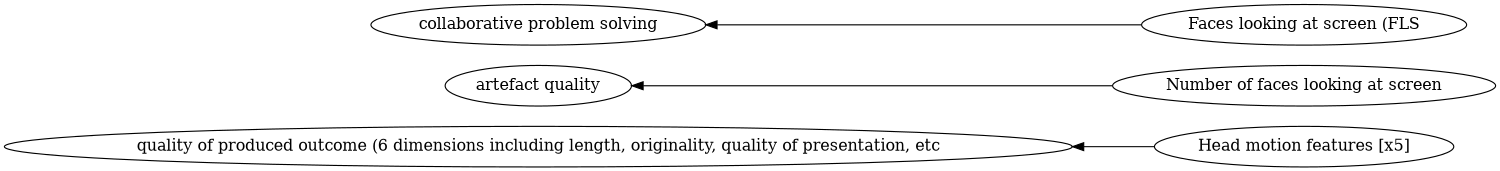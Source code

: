 digraph Test {
	rankdir=RL
	size="10,10"
	overlap=false
	splines=true
	{rank=same; "Head motion features [x5]" "Number of faces looking at screen" "Faces looking at screen (FLS";}
	{rank=same; "artefact quality" "quality of produced outcome (6 dimensions including length, originality, quality of presentation, etc" "collaborative problem solving";}
	"Head motion features [x5]" [href="https://scholar.google.com/scholar?hl=en&q=Task-independent%20Multimodal%20Prediction%20of%20Group%20Performance%20Based%20on%20Product%20Dimensions" target=_blank]
	"Head motion features [x5]" -> "quality of produced outcome (6 dimensions including length, originality, quality of presentation, etc"
	"Number of faces looking at screen" [href="https://scholar.google.com/scholar?hl=en&q=Supervised%20machine%20learning%20in%20multimodal%20learning%20analytics%20for%20estimating%20success%20in%20project-based%20learning" target=_blank]
	"Number of faces looking at screen" -> "artefact quality"
	"Faces looking at screen (FLS" [href="https://scholar.google.com/scholar?hl=en&q=Estimation%20of%20success%20in%20collaborative%20learning%20based%20on%20multimodal%20learning%20analytics%20features" target=_blank]
	"Faces looking at screen (FLS" -> "collaborative problem solving"
}
